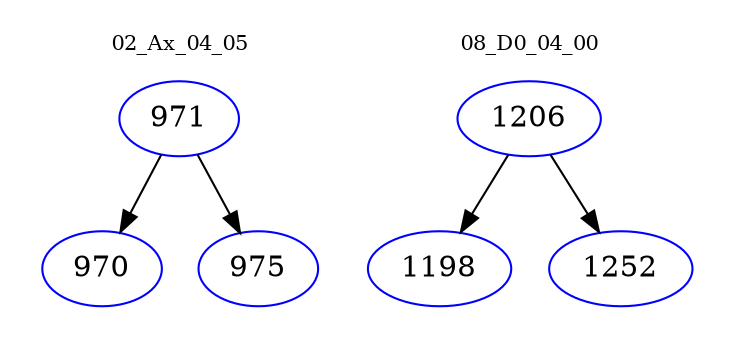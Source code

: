 digraph{
subgraph cluster_0 {
color = white
label = "02_Ax_04_05";
fontsize=10;
T0_971 [label="971", color="blue"]
T0_971 -> T0_970 [color="black"]
T0_970 [label="970", color="blue"]
T0_971 -> T0_975 [color="black"]
T0_975 [label="975", color="blue"]
}
subgraph cluster_1 {
color = white
label = "08_D0_04_00";
fontsize=10;
T1_1206 [label="1206", color="blue"]
T1_1206 -> T1_1198 [color="black"]
T1_1198 [label="1198", color="blue"]
T1_1206 -> T1_1252 [color="black"]
T1_1252 [label="1252", color="blue"]
}
}
